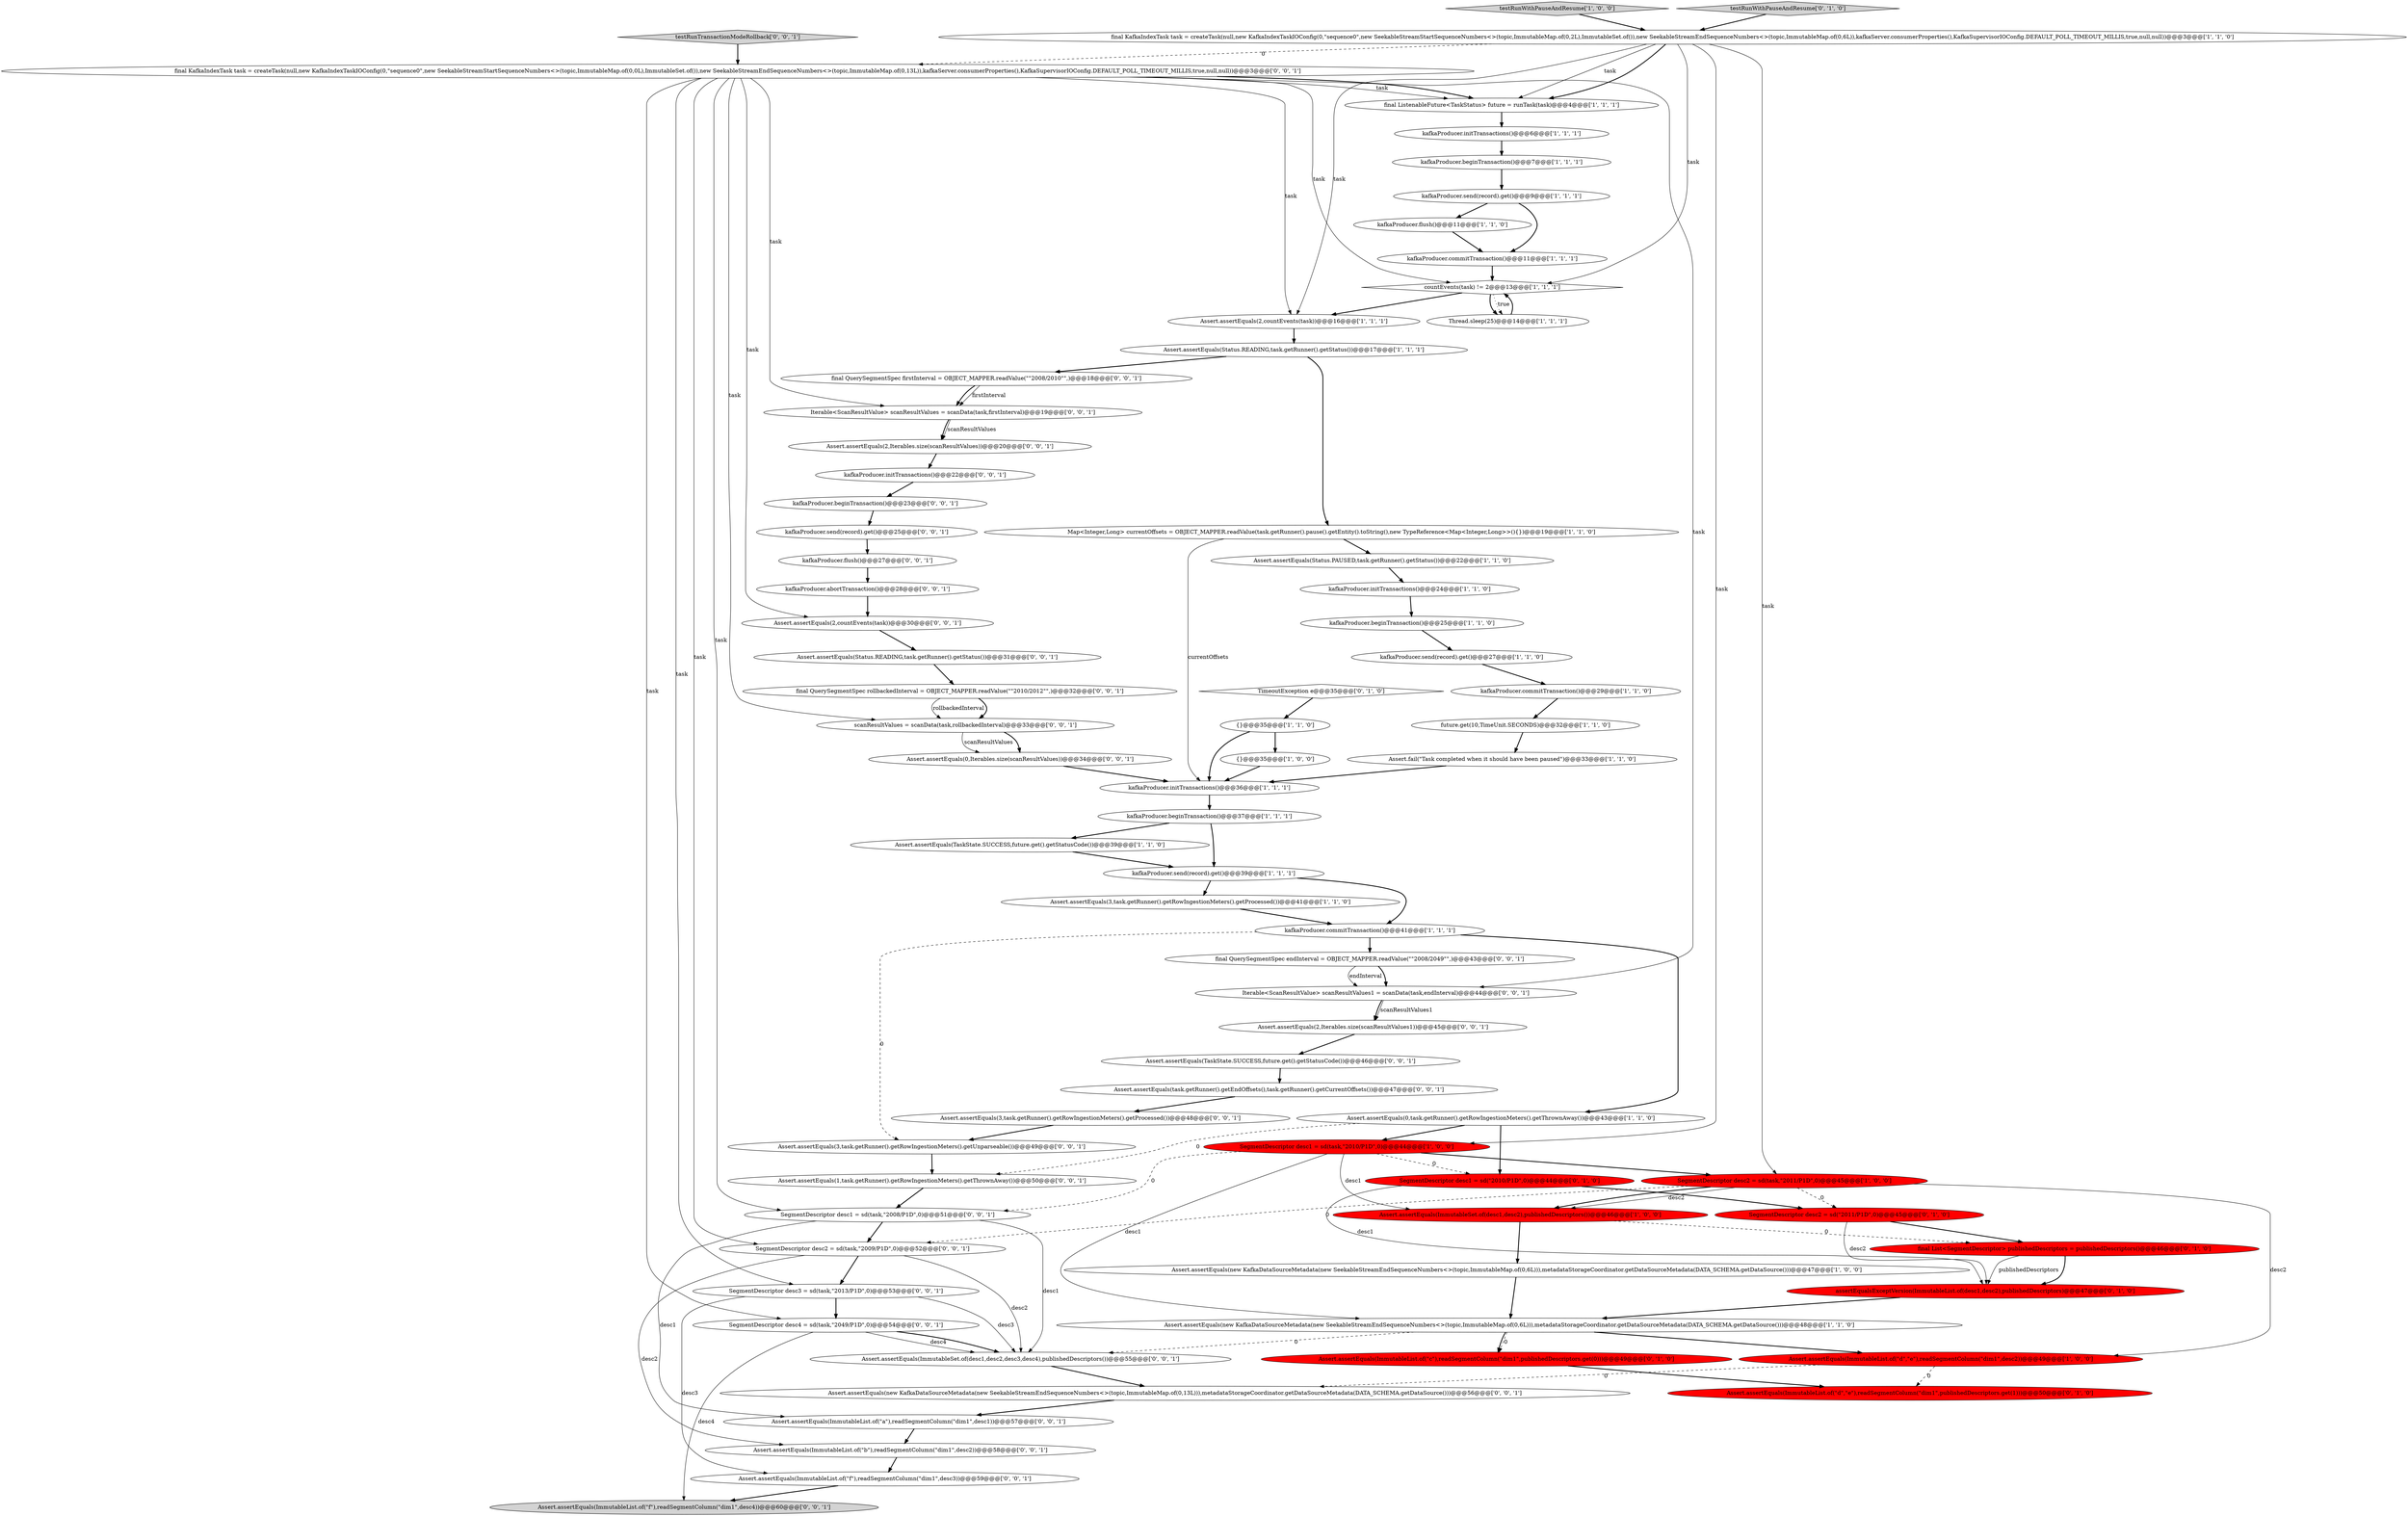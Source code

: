 digraph {
26 [style = filled, label = "Assert.assertEquals(new KafkaDataSourceMetadata(new SeekableStreamEndSequenceNumbers<>(topic,ImmutableMap.of(0,6L))),metadataStorageCoordinator.getDataSourceMetadata(DATA_SCHEMA.getDataSource()))@@@47@@@['1', '0', '0']", fillcolor = white, shape = ellipse image = "AAA0AAABBB1BBB"];
35 [style = filled, label = "SegmentDescriptor desc2 = sd(\"2011/P1D\",0)@@@45@@@['0', '1', '0']", fillcolor = red, shape = ellipse image = "AAA1AAABBB2BBB"];
74 [style = filled, label = "Assert.assertEquals(ImmutableSet.of(desc1,desc2,desc3,desc4),publishedDescriptors())@@@55@@@['0', '0', '1']", fillcolor = white, shape = ellipse image = "AAA0AAABBB3BBB"];
44 [style = filled, label = "Assert.assertEquals(TaskState.SUCCESS,future.get().getStatusCode())@@@46@@@['0', '0', '1']", fillcolor = white, shape = ellipse image = "AAA0AAABBB3BBB"];
8 [style = filled, label = "kafkaProducer.initTransactions()@@@24@@@['1', '1', '0']", fillcolor = white, shape = ellipse image = "AAA0AAABBB1BBB"];
21 [style = filled, label = "Assert.assertEquals(new KafkaDataSourceMetadata(new SeekableStreamEndSequenceNumbers<>(topic,ImmutableMap.of(0,6L))),metadataStorageCoordinator.getDataSourceMetadata(DATA_SCHEMA.getDataSource()))@@@48@@@['1', '1', '0']", fillcolor = white, shape = ellipse image = "AAA0AAABBB1BBB"];
27 [style = filled, label = "Assert.assertEquals(2,countEvents(task))@@@16@@@['1', '1', '1']", fillcolor = white, shape = ellipse image = "AAA0AAABBB1BBB"];
3 [style = filled, label = "Assert.assertEquals(0,task.getRunner().getRowIngestionMeters().getThrownAway())@@@43@@@['1', '1', '0']", fillcolor = white, shape = ellipse image = "AAA0AAABBB1BBB"];
49 [style = filled, label = "SegmentDescriptor desc2 = sd(task,\"2009/P1D\",0)@@@52@@@['0', '0', '1']", fillcolor = white, shape = ellipse image = "AAA0AAABBB3BBB"];
55 [style = filled, label = "Assert.assertEquals(new KafkaDataSourceMetadata(new SeekableStreamEndSequenceNumbers<>(topic,ImmutableMap.of(0,13L))),metadataStorageCoordinator.getDataSourceMetadata(DATA_SCHEMA.getDataSource()))@@@56@@@['0', '0', '1']", fillcolor = white, shape = ellipse image = "AAA0AAABBB3BBB"];
59 [style = filled, label = "final QuerySegmentSpec rollbackedInterval = OBJECT_MAPPER.readValue(\"\"2010/2012\"\",)@@@32@@@['0', '0', '1']", fillcolor = white, shape = ellipse image = "AAA0AAABBB3BBB"];
1 [style = filled, label = "SegmentDescriptor desc1 = sd(task,\"2010/P1D\",0)@@@44@@@['1', '0', '0']", fillcolor = red, shape = ellipse image = "AAA1AAABBB1BBB"];
20 [style = filled, label = "kafkaProducer.initTransactions()@@@6@@@['1', '1', '1']", fillcolor = white, shape = ellipse image = "AAA0AAABBB1BBB"];
63 [style = filled, label = "SegmentDescriptor desc3 = sd(task,\"2013/P1D\",0)@@@53@@@['0', '0', '1']", fillcolor = white, shape = ellipse image = "AAA0AAABBB3BBB"];
11 [style = filled, label = "Assert.assertEquals(Status.PAUSED,task.getRunner().getStatus())@@@22@@@['1', '1', '0']", fillcolor = white, shape = ellipse image = "AAA0AAABBB1BBB"];
69 [style = filled, label = "Assert.assertEquals(task.getRunner().getEndOffsets(),task.getRunner().getCurrentOffsets())@@@47@@@['0', '0', '1']", fillcolor = white, shape = ellipse image = "AAA0AAABBB3BBB"];
43 [style = filled, label = "scanResultValues = scanData(task,rollbackedInterval)@@@33@@@['0', '0', '1']", fillcolor = white, shape = ellipse image = "AAA0AAABBB3BBB"];
51 [style = filled, label = "Iterable<ScanResultValue> scanResultValues = scanData(task,firstInterval)@@@19@@@['0', '0', '1']", fillcolor = white, shape = ellipse image = "AAA0AAABBB3BBB"];
0 [style = filled, label = "Map<Integer,Long> currentOffsets = OBJECT_MAPPER.readValue(task.getRunner().pause().getEntity().toString(),new TypeReference<Map<Integer,Long>>(){})@@@19@@@['1', '1', '0']", fillcolor = white, shape = ellipse image = "AAA0AAABBB1BBB"];
18 [style = filled, label = "testRunWithPauseAndResume['1', '0', '0']", fillcolor = lightgray, shape = diamond image = "AAA0AAABBB1BBB"];
30 [style = filled, label = "kafkaProducer.send(record).get()@@@9@@@['1', '1', '1']", fillcolor = white, shape = ellipse image = "AAA0AAABBB1BBB"];
34 [style = filled, label = "kafkaProducer.send(record).get()@@@39@@@['1', '1', '1']", fillcolor = white, shape = ellipse image = "AAA0AAABBB1BBB"];
19 [style = filled, label = "kafkaProducer.send(record).get()@@@27@@@['1', '1', '0']", fillcolor = white, shape = ellipse image = "AAA0AAABBB1BBB"];
66 [style = filled, label = "Assert.assertEquals(ImmutableList.of(\"f\"),readSegmentColumn(\"dim1\",desc3))@@@59@@@['0', '0', '1']", fillcolor = white, shape = ellipse image = "AAA0AAABBB3BBB"];
50 [style = filled, label = "Assert.assertEquals(2,Iterables.size(scanResultValues1))@@@45@@@['0', '0', '1']", fillcolor = white, shape = ellipse image = "AAA0AAABBB3BBB"];
67 [style = filled, label = "testRunTransactionModeRollback['0', '0', '1']", fillcolor = lightgray, shape = diamond image = "AAA0AAABBB3BBB"];
7 [style = filled, label = "countEvents(task) != 2@@@13@@@['1', '1', '1']", fillcolor = white, shape = diamond image = "AAA0AAABBB1BBB"];
10 [style = filled, label = "kafkaProducer.commitTransaction()@@@11@@@['1', '1', '1']", fillcolor = white, shape = ellipse image = "AAA0AAABBB1BBB"];
13 [style = filled, label = "SegmentDescriptor desc2 = sd(task,\"2011/P1D\",0)@@@45@@@['1', '0', '0']", fillcolor = red, shape = ellipse image = "AAA1AAABBB1BBB"];
31 [style = filled, label = "{}@@@35@@@['1', '0', '0']", fillcolor = white, shape = ellipse image = "AAA0AAABBB1BBB"];
36 [style = filled, label = "SegmentDescriptor desc1 = sd(\"2010/P1D\",0)@@@44@@@['0', '1', '0']", fillcolor = red, shape = ellipse image = "AAA1AAABBB2BBB"];
40 [style = filled, label = "assertEqualsExceptVersion(ImmutableList.of(desc1,desc2),publishedDescriptors)@@@47@@@['0', '1', '0']", fillcolor = red, shape = ellipse image = "AAA1AAABBB2BBB"];
41 [style = filled, label = "testRunWithPauseAndResume['0', '1', '0']", fillcolor = lightgray, shape = diamond image = "AAA0AAABBB2BBB"];
52 [style = filled, label = "final QuerySegmentSpec firstInterval = OBJECT_MAPPER.readValue(\"\"2008/2010\"\",)@@@18@@@['0', '0', '1']", fillcolor = white, shape = ellipse image = "AAA0AAABBB3BBB"];
57 [style = filled, label = "final QuerySegmentSpec endInterval = OBJECT_MAPPER.readValue(\"\"2008/2049\"\",)@@@43@@@['0', '0', '1']", fillcolor = white, shape = ellipse image = "AAA0AAABBB3BBB"];
53 [style = filled, label = "Assert.assertEquals(3,task.getRunner().getRowIngestionMeters().getProcessed())@@@48@@@['0', '0', '1']", fillcolor = white, shape = ellipse image = "AAA0AAABBB3BBB"];
71 [style = filled, label = "SegmentDescriptor desc1 = sd(task,\"2008/P1D\",0)@@@51@@@['0', '0', '1']", fillcolor = white, shape = ellipse image = "AAA0AAABBB3BBB"];
65 [style = filled, label = "Assert.assertEquals(Status.READING,task.getRunner().getStatus())@@@31@@@['0', '0', '1']", fillcolor = white, shape = ellipse image = "AAA0AAABBB3BBB"];
12 [style = filled, label = "kafkaProducer.flush()@@@11@@@['1', '1', '0']", fillcolor = white, shape = ellipse image = "AAA0AAABBB1BBB"];
46 [style = filled, label = "final KafkaIndexTask task = createTask(null,new KafkaIndexTaskIOConfig(0,\"sequence0\",new SeekableStreamStartSequenceNumbers<>(topic,ImmutableMap.of(0,0L),ImmutableSet.of()),new SeekableStreamEndSequenceNumbers<>(topic,ImmutableMap.of(0,13L)),kafkaServer.consumerProperties(),KafkaSupervisorIOConfig.DEFAULT_POLL_TIMEOUT_MILLIS,true,null,null))@@@3@@@['0', '0', '1']", fillcolor = white, shape = ellipse image = "AAA0AAABBB3BBB"];
68 [style = filled, label = "Assert.assertEquals(2,countEvents(task))@@@30@@@['0', '0', '1']", fillcolor = white, shape = ellipse image = "AAA0AAABBB3BBB"];
54 [style = filled, label = "Iterable<ScanResultValue> scanResultValues1 = scanData(task,endInterval)@@@44@@@['0', '0', '1']", fillcolor = white, shape = ellipse image = "AAA0AAABBB3BBB"];
6 [style = filled, label = "final KafkaIndexTask task = createTask(null,new KafkaIndexTaskIOConfig(0,\"sequence0\",new SeekableStreamStartSequenceNumbers<>(topic,ImmutableMap.of(0,2L),ImmutableSet.of()),new SeekableStreamEndSequenceNumbers<>(topic,ImmutableMap.of(0,6L)),kafkaServer.consumerProperties(),KafkaSupervisorIOConfig.DEFAULT_POLL_TIMEOUT_MILLIS,true,null,null))@@@3@@@['1', '1', '0']", fillcolor = white, shape = ellipse image = "AAA0AAABBB1BBB"];
25 [style = filled, label = "Assert.assertEquals(ImmutableSet.of(desc1,desc2),publishedDescriptors())@@@46@@@['1', '0', '0']", fillcolor = red, shape = ellipse image = "AAA1AAABBB1BBB"];
37 [style = filled, label = "final List<SegmentDescriptor> publishedDescriptors = publishedDescriptors()@@@46@@@['0', '1', '0']", fillcolor = red, shape = ellipse image = "AAA1AAABBB2BBB"];
33 [style = filled, label = "kafkaProducer.beginTransaction()@@@7@@@['1', '1', '1']", fillcolor = white, shape = ellipse image = "AAA0AAABBB1BBB"];
42 [style = filled, label = "Assert.assertEquals(ImmutableList.of(\"c\"),readSegmentColumn(\"dim1\",publishedDescriptors.get(0)))@@@49@@@['0', '1', '0']", fillcolor = red, shape = ellipse image = "AAA1AAABBB2BBB"];
48 [style = filled, label = "kafkaProducer.abortTransaction()@@@28@@@['0', '0', '1']", fillcolor = white, shape = ellipse image = "AAA0AAABBB3BBB"];
14 [style = filled, label = "kafkaProducer.beginTransaction()@@@37@@@['1', '1', '1']", fillcolor = white, shape = ellipse image = "AAA0AAABBB1BBB"];
28 [style = filled, label = "final ListenableFuture<TaskStatus> future = runTask(task)@@@4@@@['1', '1', '1']", fillcolor = white, shape = ellipse image = "AAA0AAABBB1BBB"];
75 [style = filled, label = "Assert.assertEquals(ImmutableList.of(\"f\"),readSegmentColumn(\"dim1\",desc4))@@@60@@@['0', '0', '1']", fillcolor = lightgray, shape = ellipse image = "AAA0AAABBB3BBB"];
17 [style = filled, label = "Assert.assertEquals(Status.READING,task.getRunner().getStatus())@@@17@@@['1', '1', '1']", fillcolor = white, shape = ellipse image = "AAA0AAABBB1BBB"];
22 [style = filled, label = "kafkaProducer.commitTransaction()@@@29@@@['1', '1', '0']", fillcolor = white, shape = ellipse image = "AAA0AAABBB1BBB"];
32 [style = filled, label = "{}@@@35@@@['1', '1', '0']", fillcolor = white, shape = ellipse image = "AAA0AAABBB1BBB"];
62 [style = filled, label = "Assert.assertEquals(3,task.getRunner().getRowIngestionMeters().getUnparseable())@@@49@@@['0', '0', '1']", fillcolor = white, shape = ellipse image = "AAA0AAABBB3BBB"];
5 [style = filled, label = "Assert.assertEquals(TaskState.SUCCESS,future.get().getStatusCode())@@@39@@@['1', '1', '0']", fillcolor = white, shape = ellipse image = "AAA0AAABBB1BBB"];
4 [style = filled, label = "Thread.sleep(25)@@@14@@@['1', '1', '1']", fillcolor = white, shape = ellipse image = "AAA0AAABBB1BBB"];
16 [style = filled, label = "kafkaProducer.beginTransaction()@@@25@@@['1', '1', '0']", fillcolor = white, shape = ellipse image = "AAA0AAABBB1BBB"];
45 [style = filled, label = "Assert.assertEquals(ImmutableList.of(\"a\"),readSegmentColumn(\"dim1\",desc1))@@@57@@@['0', '0', '1']", fillcolor = white, shape = ellipse image = "AAA0AAABBB3BBB"];
56 [style = filled, label = "Assert.assertEquals(2,Iterables.size(scanResultValues))@@@20@@@['0', '0', '1']", fillcolor = white, shape = ellipse image = "AAA0AAABBB3BBB"];
73 [style = filled, label = "Assert.assertEquals(0,Iterables.size(scanResultValues))@@@34@@@['0', '0', '1']", fillcolor = white, shape = ellipse image = "AAA0AAABBB3BBB"];
58 [style = filled, label = "Assert.assertEquals(1,task.getRunner().getRowIngestionMeters().getThrownAway())@@@50@@@['0', '0', '1']", fillcolor = white, shape = ellipse image = "AAA0AAABBB3BBB"];
72 [style = filled, label = "kafkaProducer.flush()@@@27@@@['0', '0', '1']", fillcolor = white, shape = ellipse image = "AAA0AAABBB3BBB"];
15 [style = filled, label = "future.get(10,TimeUnit.SECONDS)@@@32@@@['1', '1', '0']", fillcolor = white, shape = ellipse image = "AAA0AAABBB1BBB"];
64 [style = filled, label = "SegmentDescriptor desc4 = sd(task,\"2049/P1D\",0)@@@54@@@['0', '0', '1']", fillcolor = white, shape = ellipse image = "AAA0AAABBB3BBB"];
23 [style = filled, label = "Assert.fail(\"Task completed when it should have been paused\")@@@33@@@['1', '1', '0']", fillcolor = white, shape = ellipse image = "AAA0AAABBB1BBB"];
29 [style = filled, label = "Assert.assertEquals(ImmutableList.of(\"d\",\"e\"),readSegmentColumn(\"dim1\",desc2))@@@49@@@['1', '0', '0']", fillcolor = red, shape = ellipse image = "AAA1AAABBB1BBB"];
38 [style = filled, label = "TimeoutException e@@@35@@@['0', '1', '0']", fillcolor = white, shape = diamond image = "AAA0AAABBB2BBB"];
9 [style = filled, label = "kafkaProducer.commitTransaction()@@@41@@@['1', '1', '1']", fillcolor = white, shape = ellipse image = "AAA0AAABBB1BBB"];
47 [style = filled, label = "kafkaProducer.send(record).get()@@@25@@@['0', '0', '1']", fillcolor = white, shape = ellipse image = "AAA0AAABBB3BBB"];
60 [style = filled, label = "kafkaProducer.beginTransaction()@@@23@@@['0', '0', '1']", fillcolor = white, shape = ellipse image = "AAA0AAABBB3BBB"];
39 [style = filled, label = "Assert.assertEquals(ImmutableList.of(\"d\",\"e\"),readSegmentColumn(\"dim1\",publishedDescriptors.get(1)))@@@50@@@['0', '1', '0']", fillcolor = red, shape = ellipse image = "AAA1AAABBB2BBB"];
70 [style = filled, label = "Assert.assertEquals(ImmutableList.of(\"b\"),readSegmentColumn(\"dim1\",desc2))@@@58@@@['0', '0', '1']", fillcolor = white, shape = ellipse image = "AAA0AAABBB3BBB"];
2 [style = filled, label = "Assert.assertEquals(3,task.getRunner().getRowIngestionMeters().getProcessed())@@@41@@@['1', '1', '0']", fillcolor = white, shape = ellipse image = "AAA0AAABBB1BBB"];
61 [style = filled, label = "kafkaProducer.initTransactions()@@@22@@@['0', '0', '1']", fillcolor = white, shape = ellipse image = "AAA0AAABBB3BBB"];
24 [style = filled, label = "kafkaProducer.initTransactions()@@@36@@@['1', '1', '1']", fillcolor = white, shape = ellipse image = "AAA0AAABBB1BBB"];
8->16 [style = bold, label=""];
46->43 [style = solid, label="task"];
21->42 [style = bold, label=""];
22->15 [style = bold, label=""];
13->25 [style = solid, label="desc2"];
34->9 [style = bold, label=""];
70->66 [style = bold, label=""];
28->20 [style = bold, label=""];
1->71 [style = dashed, label="0"];
50->44 [style = bold, label=""];
49->74 [style = solid, label="desc2"];
1->13 [style = bold, label=""];
5->34 [style = bold, label=""];
37->40 [style = solid, label="publishedDescriptors"];
3->36 [style = bold, label=""];
12->10 [style = bold, label=""];
60->47 [style = bold, label=""];
34->2 [style = bold, label=""];
35->37 [style = bold, label=""];
27->17 [style = bold, label=""];
71->45 [style = solid, label="desc1"];
71->49 [style = bold, label=""];
25->37 [style = dashed, label="0"];
49->63 [style = bold, label=""];
64->74 [style = solid, label="desc4"];
36->40 [style = solid, label="desc1"];
52->51 [style = solid, label="firstInterval"];
45->70 [style = bold, label=""];
57->54 [style = bold, label=""];
13->25 [style = bold, label=""];
1->21 [style = solid, label="desc1"];
51->56 [style = solid, label="scanResultValues"];
64->74 [style = bold, label=""];
63->66 [style = solid, label="desc3"];
41->6 [style = bold, label=""];
2->9 [style = bold, label=""];
16->19 [style = bold, label=""];
10->7 [style = bold, label=""];
43->73 [style = bold, label=""];
38->32 [style = bold, label=""];
46->68 [style = solid, label="task"];
6->28 [style = solid, label="task"];
0->24 [style = solid, label="currentOffsets"];
21->29 [style = bold, label=""];
25->26 [style = bold, label=""];
49->70 [style = solid, label="desc2"];
30->10 [style = bold, label=""];
33->30 [style = bold, label=""];
13->49 [style = dashed, label="0"];
11->8 [style = bold, label=""];
46->27 [style = solid, label="task"];
1->25 [style = solid, label="desc1"];
36->35 [style = bold, label=""];
52->51 [style = bold, label=""];
71->74 [style = solid, label="desc1"];
19->22 [style = bold, label=""];
59->43 [style = bold, label=""];
32->31 [style = bold, label=""];
40->21 [style = bold, label=""];
17->52 [style = bold, label=""];
43->73 [style = solid, label="scanResultValues"];
46->63 [style = solid, label="task"];
3->1 [style = bold, label=""];
63->74 [style = solid, label="desc3"];
46->28 [style = bold, label=""];
13->35 [style = dashed, label="0"];
31->24 [style = bold, label=""];
42->39 [style = bold, label=""];
68->65 [style = bold, label=""];
0->11 [style = bold, label=""];
7->4 [style = bold, label=""];
4->7 [style = bold, label=""];
21->42 [style = dashed, label="0"];
54->50 [style = solid, label="scanResultValues1"];
26->21 [style = bold, label=""];
53->62 [style = bold, label=""];
46->7 [style = solid, label="task"];
44->69 [style = bold, label=""];
35->40 [style = solid, label="desc2"];
30->12 [style = bold, label=""];
17->0 [style = bold, label=""];
55->45 [style = bold, label=""];
66->75 [style = bold, label=""];
18->6 [style = bold, label=""];
69->53 [style = bold, label=""];
48->68 [style = bold, label=""];
9->62 [style = dashed, label="0"];
9->3 [style = bold, label=""];
46->51 [style = solid, label="task"];
6->7 [style = solid, label="task"];
6->13 [style = solid, label="task"];
59->43 [style = solid, label="rollbackedInterval"];
58->71 [style = bold, label=""];
6->1 [style = solid, label="task"];
14->5 [style = bold, label=""];
72->48 [style = bold, label=""];
21->74 [style = dashed, label="0"];
15->23 [style = bold, label=""];
61->60 [style = bold, label=""];
57->54 [style = solid, label="endInterval"];
46->28 [style = solid, label="task"];
46->54 [style = solid, label="task"];
9->57 [style = bold, label=""];
63->64 [style = bold, label=""];
74->55 [style = bold, label=""];
67->46 [style = bold, label=""];
3->58 [style = dashed, label="0"];
29->39 [style = dashed, label="0"];
62->58 [style = bold, label=""];
73->24 [style = bold, label=""];
51->56 [style = bold, label=""];
14->34 [style = bold, label=""];
47->72 [style = bold, label=""];
56->61 [style = bold, label=""];
29->55 [style = dashed, label="0"];
20->33 [style = bold, label=""];
24->14 [style = bold, label=""];
54->50 [style = bold, label=""];
6->46 [style = dashed, label="0"];
46->49 [style = solid, label="task"];
23->24 [style = bold, label=""];
1->36 [style = dashed, label="0"];
46->64 [style = solid, label="task"];
6->27 [style = solid, label="task"];
13->29 [style = solid, label="desc2"];
7->4 [style = dotted, label="true"];
65->59 [style = bold, label=""];
7->27 [style = bold, label=""];
64->75 [style = solid, label="desc4"];
46->71 [style = solid, label="task"];
32->24 [style = bold, label=""];
37->40 [style = bold, label=""];
6->28 [style = bold, label=""];
}
